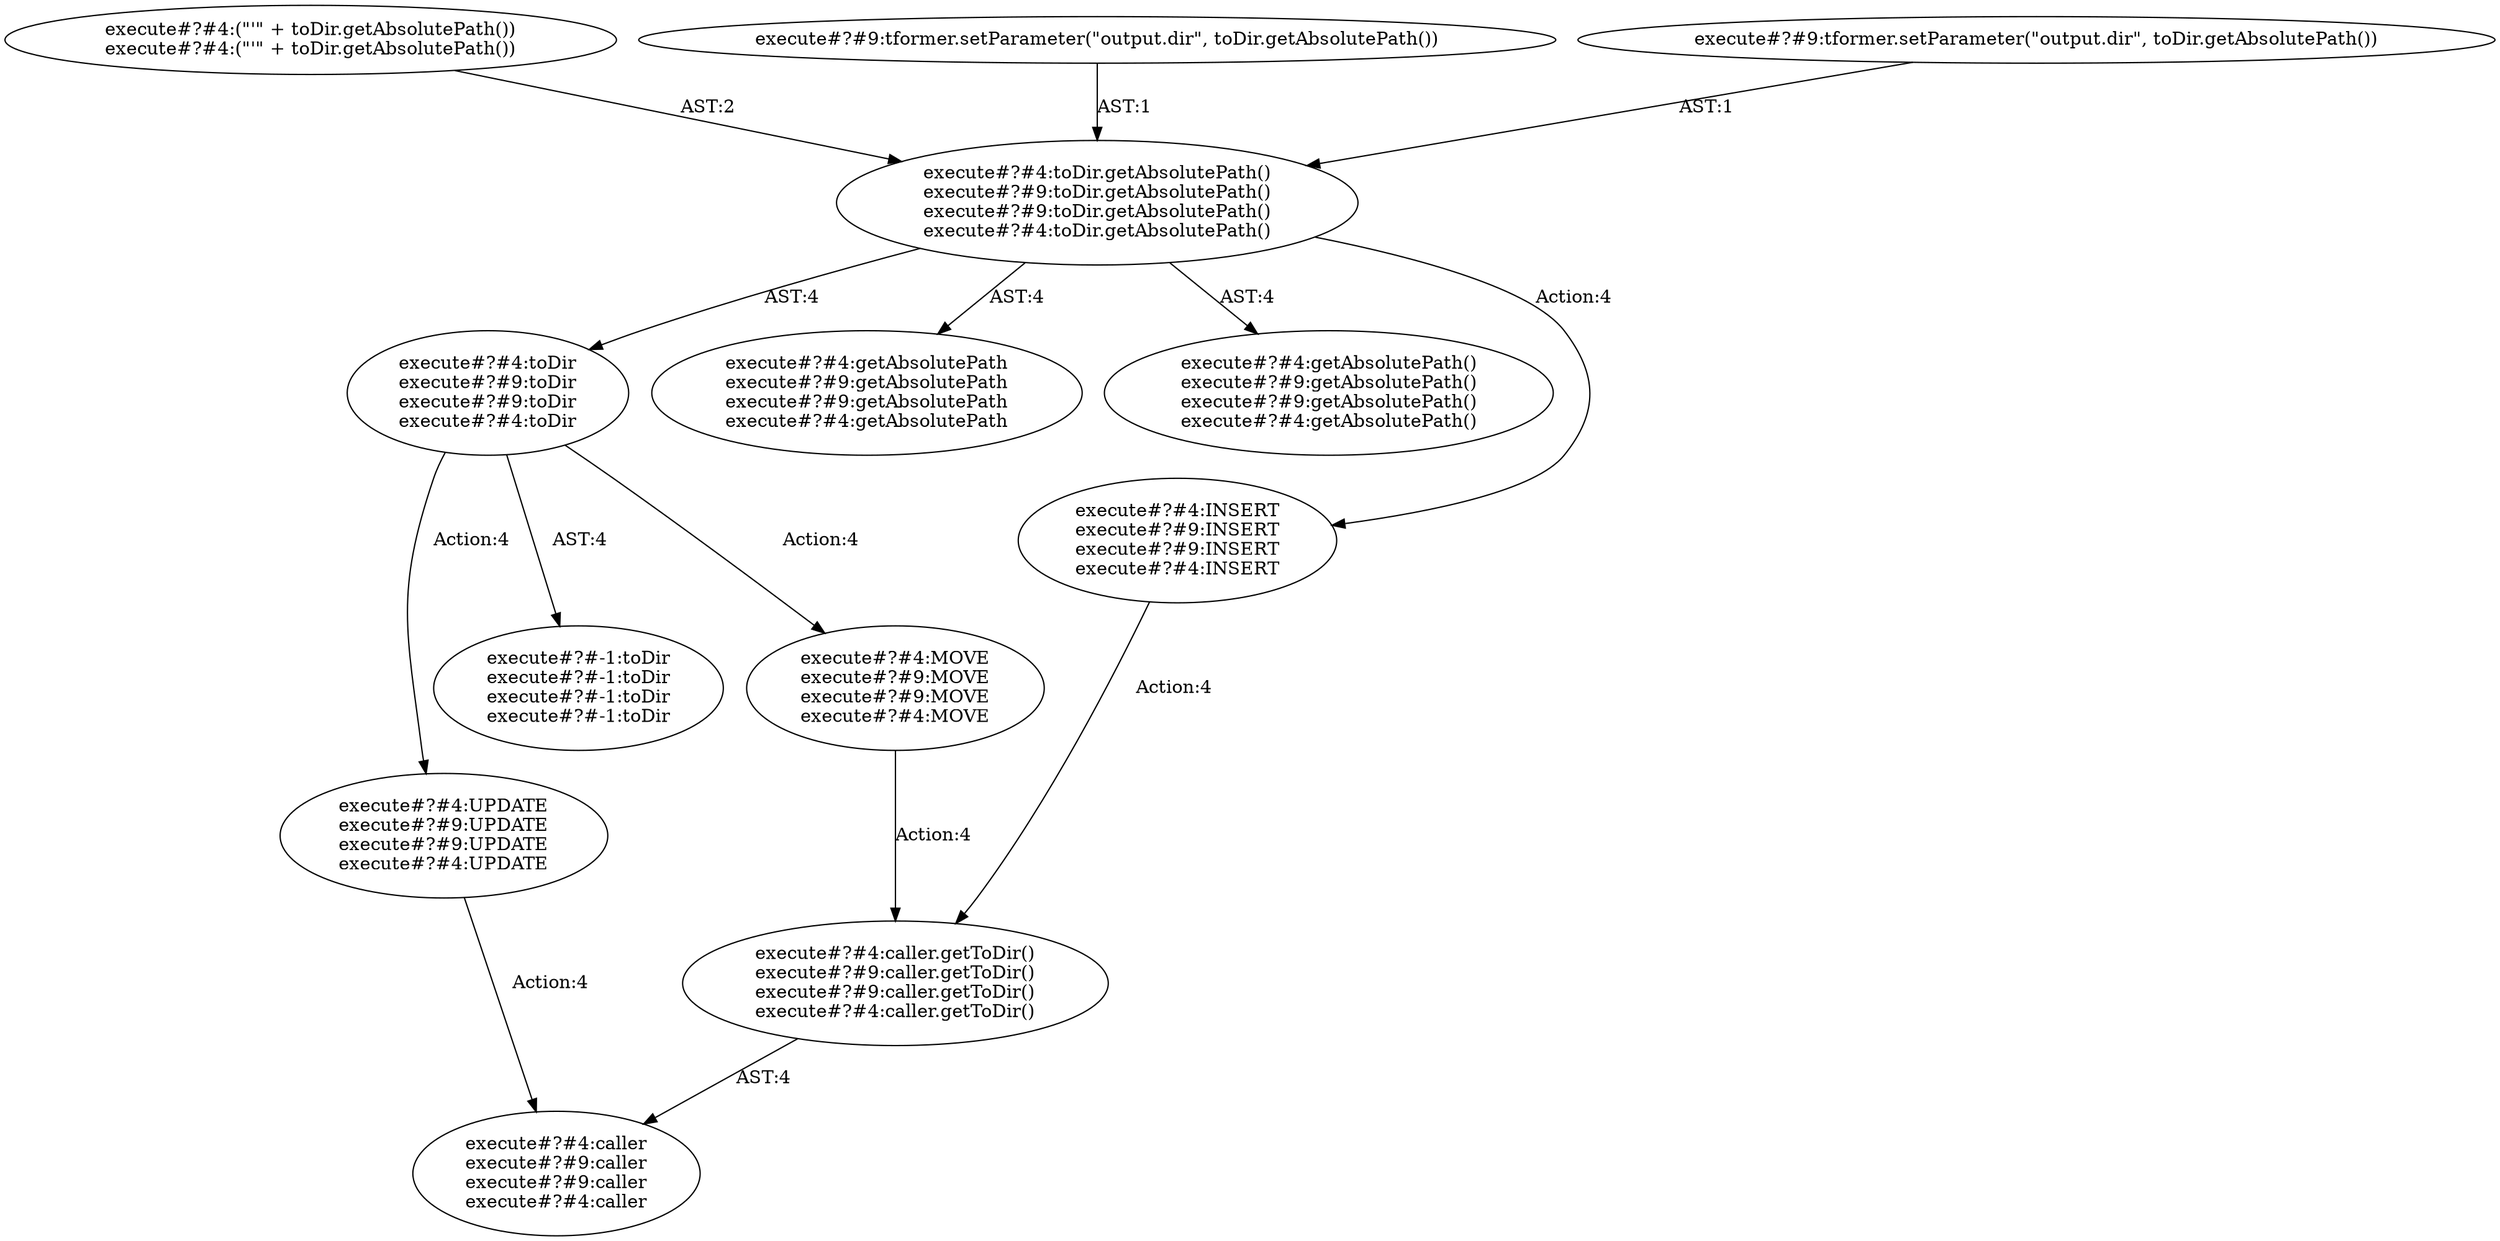 digraph "Pattern" {
0 [label="execute#?#4:UPDATE
execute#?#9:UPDATE
execute#?#9:UPDATE
execute#?#4:UPDATE" shape=ellipse]
1 [label="execute#?#4:toDir
execute#?#9:toDir
execute#?#9:toDir
execute#?#4:toDir" shape=ellipse]
2 [label="execute#?#4:toDir.getAbsolutePath()
execute#?#9:toDir.getAbsolutePath()
execute#?#9:toDir.getAbsolutePath()
execute#?#4:toDir.getAbsolutePath()" shape=ellipse]
3 [label="execute#?#4:(\"'\" + toDir.getAbsolutePath())
execute#?#4:(\"'\" + toDir.getAbsolutePath())" shape=ellipse]
4 [label="execute#?#4:getAbsolutePath
execute#?#9:getAbsolutePath
execute#?#9:getAbsolutePath
execute#?#4:getAbsolutePath" shape=ellipse]
5 [label="execute#?#4:getAbsolutePath()
execute#?#9:getAbsolutePath()
execute#?#9:getAbsolutePath()
execute#?#4:getAbsolutePath()" shape=ellipse]
6 [label="execute#?#4:INSERT
execute#?#9:INSERT
execute#?#9:INSERT
execute#?#4:INSERT" shape=ellipse]
7 [label="execute#?#-1:toDir
execute#?#-1:toDir
execute#?#-1:toDir
execute#?#-1:toDir" shape=ellipse]
8 [label="execute#?#4:MOVE
execute#?#9:MOVE
execute#?#9:MOVE
execute#?#4:MOVE" shape=ellipse]
9 [label="execute#?#4:caller.getToDir()
execute#?#9:caller.getToDir()
execute#?#9:caller.getToDir()
execute#?#4:caller.getToDir()" shape=ellipse]
10 [label="execute#?#4:caller
execute#?#9:caller
execute#?#9:caller
execute#?#4:caller" shape=ellipse]
11 [label="execute#?#9:tformer.setParameter(\"output.dir\", toDir.getAbsolutePath())" shape=ellipse]
12 [label="execute#?#9:tformer.setParameter(\"output.dir\", toDir.getAbsolutePath())" shape=ellipse]
0 -> 10 [label="Action:4"];
1 -> 0 [label="Action:4"];
1 -> 7 [label="AST:4"];
1 -> 8 [label="Action:4"];
2 -> 1 [label="AST:4"];
2 -> 4 [label="AST:4"];
2 -> 5 [label="AST:4"];
2 -> 6 [label="Action:4"];
3 -> 2 [label="AST:2"];
6 -> 9 [label="Action:4"];
8 -> 9 [label="Action:4"];
9 -> 10 [label="AST:4"];
11 -> 2 [label="AST:1"];
12 -> 2 [label="AST:1"];
}